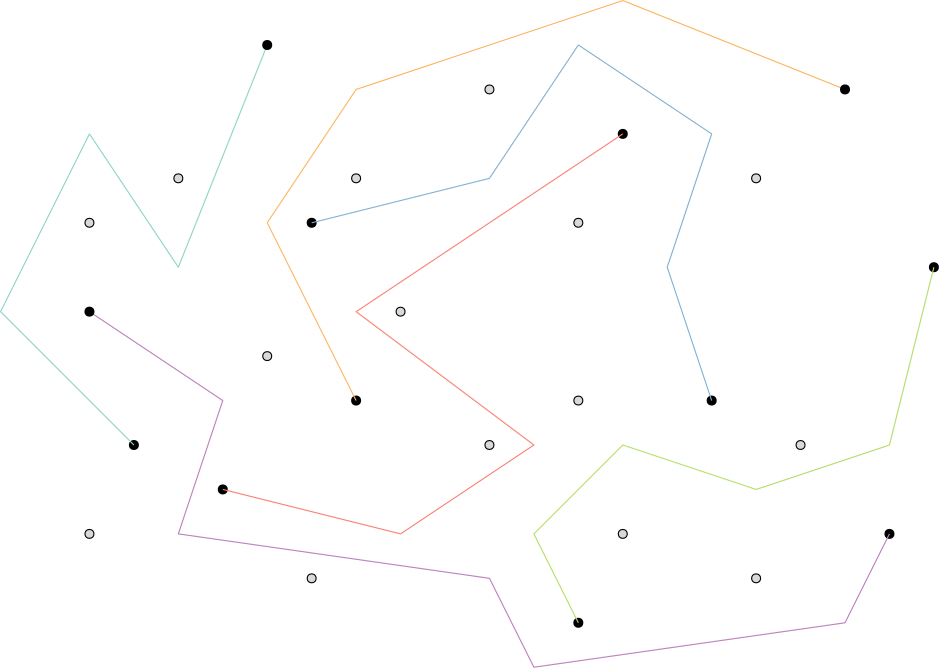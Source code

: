 <?xml version="1.0"?>
<!DOCTYPE ipe SYSTEM "ipe.dtd">
<ipe version="70218" creator="Ipe 7.2.28">
<info created="D:20231101095012" modified="D:20240924160636"/>
<ipestyle name="basic">
<symbol name="arrow/arc(spx)">
<path stroke="sym-stroke" fill="sym-stroke" pen="sym-pen">
0 0 m
-1 0.333 l
-1 -0.333 l
h
</path>
</symbol>
<symbol name="arrow/farc(spx)">
<path stroke="sym-stroke" fill="white" pen="sym-pen">
0 0 m
-1 0.333 l
-1 -0.333 l
h
</path>
</symbol>
<symbol name="arrow/ptarc(spx)">
<path stroke="sym-stroke" fill="sym-stroke" pen="sym-pen">
0 0 m
-1 0.333 l
-0.8 0 l
-1 -0.333 l
h
</path>
</symbol>
<symbol name="arrow/fptarc(spx)">
<path stroke="sym-stroke" fill="white" pen="sym-pen">
0 0 m
-1 0.333 l
-0.8 0 l
-1 -0.333 l
h
</path>
</symbol>
<symbol name="mark/circle(sx)" transformations="translations">
<path fill="sym-stroke">
0.6 0 0 0.6 0 0 e
0.4 0 0 0.4 0 0 e
</path>
</symbol>
<symbol name="mark/disk(sx)" transformations="translations">
<path fill="sym-stroke">
0.6 0 0 0.6 0 0 e
</path>
</symbol>
<symbol name="mark/fdisk(sfx)" transformations="translations">
<group>
<path fill="sym-fill">
0.5 0 0 0.5 0 0 e
</path>
<path fill="sym-stroke" fillrule="eofill">
0.6 0 0 0.6 0 0 e
0.4 0 0 0.4 0 0 e
</path>
</group>
</symbol>
<symbol name="mark/box(sx)" transformations="translations">
<path fill="sym-stroke" fillrule="eofill">
-0.6 -0.6 m
0.6 -0.6 l
0.6 0.6 l
-0.6 0.6 l
h
-0.4 -0.4 m
0.4 -0.4 l
0.4 0.4 l
-0.4 0.4 l
h
</path>
</symbol>
<symbol name="mark/square(sx)" transformations="translations">
<path fill="sym-stroke">
-0.6 -0.6 m
0.6 -0.6 l
0.6 0.6 l
-0.6 0.6 l
h
</path>
</symbol>
<symbol name="mark/fsquare(sfx)" transformations="translations">
<group>
<path fill="sym-fill">
-0.5 -0.5 m
0.5 -0.5 l
0.5 0.5 l
-0.5 0.5 l
h
</path>
<path fill="sym-stroke" fillrule="eofill">
-0.6 -0.6 m
0.6 -0.6 l
0.6 0.6 l
-0.6 0.6 l
h
-0.4 -0.4 m
0.4 -0.4 l
0.4 0.4 l
-0.4 0.4 l
h
</path>
</group>
</symbol>
<symbol name="mark/cross(sx)" transformations="translations">
<group>
<path fill="sym-stroke">
-0.43 -0.57 m
0.57 0.43 l
0.43 0.57 l
-0.57 -0.43 l
h
</path>
<path fill="sym-stroke">
-0.43 0.57 m
0.57 -0.43 l
0.43 -0.57 l
-0.57 0.43 l
h
</path>
</group>
</symbol>
<symbol name="arrow/fnormal(spx)">
<path stroke="sym-stroke" fill="white" pen="sym-pen">
0 0 m
-1 0.333 l
-1 -0.333 l
h
</path>
</symbol>
<symbol name="arrow/pointed(spx)">
<path stroke="sym-stroke" fill="sym-stroke" pen="sym-pen">
0 0 m
-1 0.333 l
-0.8 0 l
-1 -0.333 l
h
</path>
</symbol>
<symbol name="arrow/fpointed(spx)">
<path stroke="sym-stroke" fill="white" pen="sym-pen">
0 0 m
-1 0.333 l
-0.8 0 l
-1 -0.333 l
h
</path>
</symbol>
<symbol name="arrow/linear(spx)">
<path stroke="sym-stroke" pen="sym-pen">
-1 0.333 m
0 0 l
-1 -0.333 l
</path>
</symbol>
<symbol name="arrow/fdouble(spx)">
<path stroke="sym-stroke" fill="white" pen="sym-pen">
0 0 m
-1 0.333 l
-1 -0.333 l
h
-1 0 m
-2 0.333 l
-2 -0.333 l
h
</path>
</symbol>
<symbol name="arrow/double(spx)">
<path stroke="sym-stroke" fill="sym-stroke" pen="sym-pen">
0 0 m
-1 0.333 l
-1 -0.333 l
h
-1 0 m
-2 0.333 l
-2 -0.333 l
h
</path>
</symbol>
<symbol name="arrow/mid-normal(spx)">
<path stroke="sym-stroke" fill="sym-stroke" pen="sym-pen">
0.5 0 m
-0.5 0.333 l
-0.5 -0.333 l
h
</path>
</symbol>
<symbol name="arrow/mid-fnormal(spx)">
<path stroke="sym-stroke" fill="white" pen="sym-pen">
0.5 0 m
-0.5 0.333 l
-0.5 -0.333 l
h
</path>
</symbol>
<symbol name="arrow/mid-pointed(spx)">
<path stroke="sym-stroke" fill="sym-stroke" pen="sym-pen">
0.5 0 m
-0.5 0.333 l
-0.3 0 l
-0.5 -0.333 l
h
</path>
</symbol>
<symbol name="arrow/mid-fpointed(spx)">
<path stroke="sym-stroke" fill="white" pen="sym-pen">
0.5 0 m
-0.5 0.333 l
-0.3 0 l
-0.5 -0.333 l
h
</path>
</symbol>
<symbol name="arrow/mid-double(spx)">
<path stroke="sym-stroke" fill="sym-stroke" pen="sym-pen">
1 0 m
0 0.333 l
0 -0.333 l
h
0 0 m
-1 0.333 l
-1 -0.333 l
h
</path>
</symbol>
<symbol name="arrow/mid-fdouble(spx)">
<path stroke="sym-stroke" fill="white" pen="sym-pen">
1 0 m
0 0.333 l
0 -0.333 l
h
0 0 m
-1 0.333 l
-1 -0.333 l
h
</path>
</symbol>
<anglesize name="22.5 deg" value="22.5"/>
<anglesize name="30 deg" value="30"/>
<anglesize name="45 deg" value="45"/>
<anglesize name="60 deg" value="60"/>
<anglesize name="90 deg" value="90"/>
<arrowsize name="large" value="10"/>
<arrowsize name="small" value="5"/>
<arrowsize name="tiny" value="3"/>
<color name="blue" value="0 0 1"/>
<color name="brown" value="0.647 0.165 0.165"/>
<color name="darkblue" value="0 0 0.545"/>
<color name="darkcyan" value="0 0.545 0.545"/>
<color name="darkgray" value="0.663"/>
<color name="darkgreen" value="0 0.392 0"/>
<color name="darkmagenta" value="0.545 0 0.545"/>
<color name="darkorange" value="1 0.549 0"/>
<color name="darkred" value="0.545 0 0"/>
<color name="gold" value="1 0.843 0"/>
<color name="gray" value="0.745"/>
<color name="green" value="0 1 0"/>
<color name="lightblue" value="0.678 0.847 0.902"/>
<color name="lightcyan" value="0.878 1 1"/>
<color name="lightgray" value="0.827"/>
<color name="lightgreen" value="0.565 0.933 0.565"/>
<color name="lightyellow" value="1 1 0.878"/>
<color name="navy" value="0 0 0.502"/>
<color name="orange" value="1 0.647 0"/>
<color name="pink" value="1 0.753 0.796"/>
<color name="purple" value="0.627 0.125 0.941"/>
<color name="red" value="1 0 0"/>
<color name="seagreen" value="0.18 0.545 0.341"/>
<color name="turquoise" value="0.251 0.878 0.816"/>
<color name="violet" value="0.933 0.51 0.933"/>
<color name="yellow" value="1 1 0"/>
<dashstyle name="dash dot dotted" value="[4 2 1 2 1 2] 0"/>
<dashstyle name="dash dotted" value="[4 2 1 2] 0"/>
<dashstyle name="dashed" value="[4] 0"/>
<dashstyle name="dotted" value="[1 3] 0"/>
<gridsize name="10 pts (~3.5 mm)" value="10"/>
<gridsize name="14 pts (~5 mm)" value="14"/>
<gridsize name="16 pts (~6 mm)" value="16"/>
<gridsize name="20 pts (~7 mm)" value="20"/>
<gridsize name="28 pts (~10 mm)" value="28"/>
<gridsize name="32 pts (~12 mm)" value="32"/>
<gridsize name="4 pts" value="4"/>
<gridsize name="56 pts (~20 mm)" value="56"/>
<gridsize name="8 pts (~3 mm)" value="8"/>
<opacity name="10%" value="0.1"/>
<opacity name="30%" value="0.3"/>
<opacity name="50%" value="0.5"/>
<opacity name="75%" value="0.75"/>
<pen name="fat" value="1.2"/>
<pen name="heavier" value="0.8"/>
<pen name="ultrafat" value="2"/>
<symbolsize name="large" value="5"/>
<symbolsize name="small" value="2"/>
<symbolsize name="tiny" value="1.1"/>
<textsize name="Huge" value="\Huge"/>
<textsize name="LARGE" value="\LARGE"/>
<textsize name="Large" value="\Large"/>
<textsize name="footnote" value="\footnotesize"/>
<textsize name="huge" value="\huge"/>
<textsize name="large" value="\large"/>
<textsize name="script" value="\scriptsize"/>
<textsize name="small" value="\small"/>
<textsize name="tiny" value="\tiny"/>
<textstyle name="center" begin="\begin{center}" end="\end{center}"/>
<textstyle name="item" begin="\begin{itemize}\item{}" end="\end{itemize}"/>
<textstyle name="itemize" begin="\begin{itemize}" end="\end{itemize}"/>
<tiling name="falling" angle="-60" step="4" width="1"/>
<tiling name="rising" angle="30" step="4" width="1"/>
</ipestyle>
<ipestyle name="MDGE">
<color name="MDGE blue" value="0.502 0.694 0.827"/>
<color name="MDGE gray" value="0.851"/>
<color name="MDGE green" value="0.702 0.871 0.412"/>
<color name="MDGE lightblue" value="0.553 0.827 0.78"/>
<color name="MDGE orange" value="0.992 0.706 0.384"/>
<color name="MDGE pink" value="0.988 0.804 0.898"/>
<color name="MDGE purple" value="0.737 0.502 0.741"/>
<color name="MDGE red" value="0.984 0.502 0.447"/>
<color name="MDGE violet" value="0.745 0.729 0.855"/>
<color name="MDGE yellow" value="1 1 0.702"/>
</ipestyle>
<page>
<layer name="graph"/>
<layer name="obstacles"/>
<view layers="graph obstacles" active="obstacles"/>
<path layer="obstacles" matrix="1 0 0 1 -8 -108" stroke="black" fill="MDGE gray">
1.59857 0 0 1.59857 200 668 e
</path>
<path matrix="1 0 0 1 24 -44" stroke="black" fill="MDGE gray">
1.59857 0 0 1.59857 200 668 e
</path>
<path matrix="1 0 0 1 40 -92" stroke="black" fill="MDGE gray">
1.59857 0 0 1.59857 200 668 e
</path>
<path matrix="1 0 0 1 8 -188" stroke="black" fill="MDGE gray">
1.59857 0 0 1.59857 200 668 e
</path>
<path matrix="1 0 0 1 168 -188" stroke="black" fill="MDGE gray">
1.59857 0 0 1.59857 200 668 e
</path>
<path matrix="1 0 0 1 168 -44" stroke="black" fill="MDGE gray">
1.59857 0 0 1.59857 200 668 e
</path>
<path matrix="1 0 0 1 184 -140" stroke="black" fill="MDGE gray">
1.59857 0 0 1.59857 200 668 e
</path>
<use layer="graph" name="mark/disk(sx)" pos="432 592" size="normal" stroke="black"/>
<use name="mark/disk(sx)" pos="320 640" size="normal" stroke="black"/>
<use name="mark/disk(sx)" pos="304 464" size="normal" stroke="black"/>
<use matrix="1 0 0 1 0 -16" name="mark/disk(sx)" pos="176 528" size="normal" stroke="black"/>
<use matrix="1 0 0 1 0 -16" name="mark/disk(sx)" pos="208 624" size="normal" stroke="black"/>
<use matrix="1 0 0 1 16 16" name="mark/disk(sx)" pos="336 528" size="normal" stroke="black"/>
<path layer="obstacles" matrix="1 0 0 1 72 -140" stroke="black" fill="MDGE gray">
1.59857 0 0 1.59857 200 668 e
</path>
<path layer="graph" custom="20" stroke="MDGE red" pen="undefined">
176 512 m
240 496 l
288 528 l
224 576 l
320 640 l
</path>
<path custom="25" stroke="MDGE blue" pen="undefined">
208 608 m
272 624 l
304 672 l
352 640 l
336 592 l
352 544 l
</path>
<path custom="20" stroke="MDGE green" pen="undefined">
432 592 m
416 528 l
368 512 l
320 528 l
288 496 l
304 464 l
</path>
<path layer="obstacles" matrix="1 0 0 1 120 -172" stroke="black" fill="MDGE gray">
1.59857 0 0 1.59857 200 668 e
</path>
<use layer="graph" matrix="1 0 0 1 -16 -16" name="mark/disk(sx)" pos="240 560" size="normal" stroke="black"/>
<path custom="10" stroke="MDGE orange" pen="undefined">
224 544 m
192 608 l
224 656 l
320 688 l
400 656 l
</path>
<use matrix="1 0 0 1 0 16" name="mark/disk(sx)" pos="400 640" size="normal" stroke="black"/>
<path layer="obstacles" matrix="1 0 0 1 -40 -44" stroke="black" fill="MDGE gray">
1.59857 0 0 1.59857 200 668 e
</path>
<path matrix="1 0 0 1 -72 -60" stroke="black" fill="MDGE gray">
1.59857 0 0 1.59857 200 668 e
</path>
<path matrix="1 0 0 1 -72 -172" stroke="black" fill="MDGE gray">
1.59857 0 0 1.59857 200 668 e
</path>
<use layer="graph" name="mark/disk(sx)" pos="416 496" size="normal" stroke="black"/>
<path custom="12" stroke="MDGE purple" pen="undefined">
416 496 m
400 464 l
288 448 l
272 480 l
160 496 l
176 544 l
128 576 l
</path>
<use matrix="1 0 0 1 -16 -16" name="mark/disk(sx)" pos="144 592" size="normal" stroke="black"/>
<use matrix="1 0 0 1 16 0" name="mark/disk(sx)" pos="128 528" size="normal" stroke="black"/>
<path custom="15" stroke="MDGE lightblue" pen="undefined">
144 528 m
96 576 l
128 640 l
160 592 l
192 672 l
</path>
<use matrix="1 0 0 1 32 32" name="mark/disk(sx)" pos="160 640" size="normal" stroke="black"/>
<path layer="obstacles" matrix="1 0 0 1 72 -12" stroke="black" fill="MDGE gray">
1.59857 0 0 1.59857 200 668 e
</path>
<path matrix="1 0 0 1 104 -60" stroke="black" fill="MDGE gray">
1.59857 0 0 1.59857 200 668 e
</path>
<path matrix="1 0 0 1 104 -124" stroke="black" fill="MDGE gray">
1.59857 0 0 1.59857 200 668 e
</path>
</page>
</ipe>

